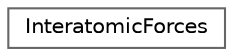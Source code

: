 digraph "Graphical Class Hierarchy"
{
 // LATEX_PDF_SIZE
  bgcolor="transparent";
  edge [fontname=Helvetica,fontsize=10,labelfontname=Helvetica,labelfontsize=10];
  node [fontname=Helvetica,fontsize=10,shape=box,height=0.2,width=0.4];
  rankdir="LR";
  Node0 [id="Node000000",label="InteratomicForces",height=0.2,width=0.4,color="grey40", fillcolor="white", style="filled",URL="$classInteratomicForces.html",tooltip=" "];
}
